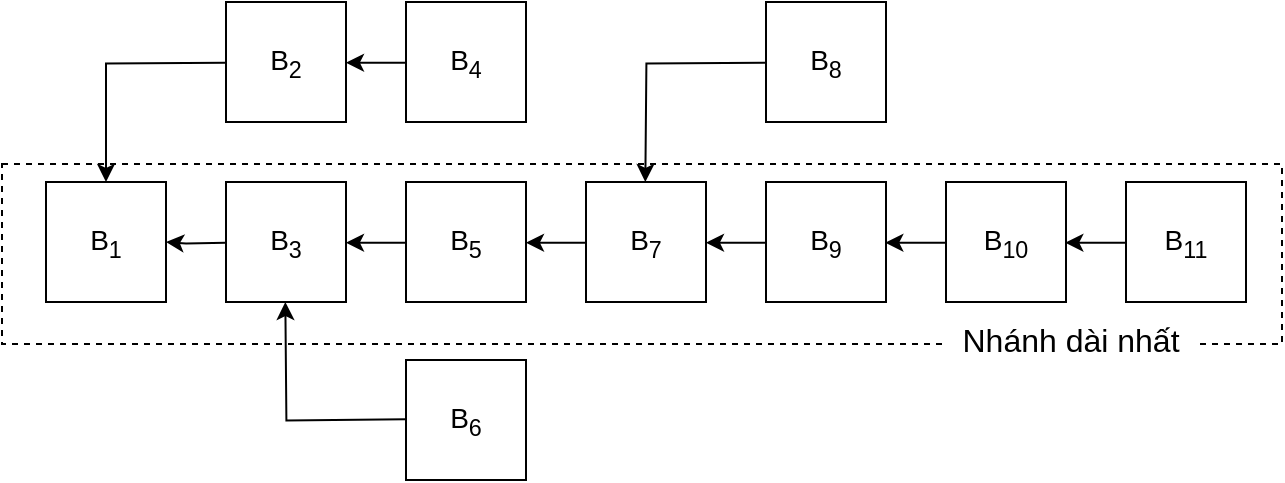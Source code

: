 <mxfile version="9.3.1" type="device" userAgent="Mozilla/5.0 (X11; Linux x86_64) AppleWebKit/537.36 (KHTML, like Gecko) draw.io/9.3.1 Chrome/66.0.336.181 Electron/3.0.6 Safari/537.36" editor="www.draw.io"><diagram id="JdvDR2dX4NFqWzeX9k5U" name="Page-1"><mxGraphModel dx="727" dy="443" grid="1" gridSize="10" guides="1" tooltips="1" connect="1" arrows="1" fold="1" page="1" pageScale="1" pageWidth="850" pageHeight="1100" background="#ffffff" math="0" shadow="0"><root><mxCell id="0"/><mxCell id="1" parent="0"/><mxCell id="4ul5O_Y3L702EczsxBXc-10" style="edgeStyle=orthogonalEdgeStyle;rounded=0;orthogonalLoop=1;jettySize=auto;html=1;" parent="1" target="4ul5O_Y3L702EczsxBXc-3" edge="1"><mxGeometry relative="1" as="geometry"><mxPoint x="230.0" y="210.333" as="sourcePoint"/></mxGeometry></mxCell><mxCell id="4ul5O_Y3L702EczsxBXc-13" style="edgeStyle=orthogonalEdgeStyle;rounded=0;orthogonalLoop=1;jettySize=auto;html=1;" parent="1" edge="1"><mxGeometry relative="1" as="geometry"><mxPoint x="320" y="210.333" as="sourcePoint"/><mxPoint x="290.0" y="210.333" as="targetPoint"/></mxGeometry></mxCell><mxCell id="4ul5O_Y3L702EczsxBXc-3" value="&lt;span style=&quot;font-size: 14px&quot;&gt;B&lt;sub&gt;1&lt;/sub&gt;&lt;/span&gt;&lt;br&gt;" style="rounded=0;whiteSpace=wrap;html=1;" parent="1" vertex="1"><mxGeometry x="140" y="180" width="60" height="60" as="geometry"/></mxCell><mxCell id="4ul5O_Y3L702EczsxBXc-11" style="edgeStyle=orthogonalEdgeStyle;rounded=0;orthogonalLoop=1;jettySize=auto;html=1;" parent="1" target="4ul5O_Y3L702EczsxBXc-3" edge="1"><mxGeometry relative="1" as="geometry"><mxPoint x="230.0" y="120.333" as="sourcePoint"/></mxGeometry></mxCell><mxCell id="4ul5O_Y3L702EczsxBXc-9" style="edgeStyle=orthogonalEdgeStyle;rounded=0;orthogonalLoop=1;jettySize=auto;html=1;" parent="1" edge="1"><mxGeometry relative="1" as="geometry"><mxPoint x="320" y="298.667" as="sourcePoint"/><mxPoint x="259.667" y="240" as="targetPoint"/></mxGeometry></mxCell><mxCell id="4ul5O_Y3L702EczsxBXc-14" style="edgeStyle=orthogonalEdgeStyle;rounded=0;orthogonalLoop=1;jettySize=auto;html=1;" parent="1" edge="1"><mxGeometry relative="1" as="geometry"><mxPoint x="410" y="210.333" as="sourcePoint"/><mxPoint x="380" y="210.333" as="targetPoint"/></mxGeometry></mxCell><mxCell id="4ul5O_Y3L702EczsxBXc-12" style="edgeStyle=orthogonalEdgeStyle;rounded=0;orthogonalLoop=1;jettySize=auto;html=1;" parent="1" edge="1"><mxGeometry relative="1" as="geometry"><mxPoint x="320" y="120.333" as="sourcePoint"/><mxPoint x="290.0" y="120.333" as="targetPoint"/></mxGeometry></mxCell><mxCell id="4ul5O_Y3L702EczsxBXc-15" style="edgeStyle=orthogonalEdgeStyle;rounded=0;orthogonalLoop=1;jettySize=auto;html=1;" parent="1" edge="1"><mxGeometry relative="1" as="geometry"><mxPoint x="500" y="210.333" as="sourcePoint"/><mxPoint x="470" y="210.333" as="targetPoint"/></mxGeometry></mxCell><mxCell id="4ul5O_Y3L702EczsxBXc-16" value="" style="rounded=1;whiteSpace=wrap;html=1;arcSize=0;fillColor=none;dashed=1;" parent="1" vertex="1"><mxGeometry x="118" y="171" width="640" height="90" as="geometry"/></mxCell><mxCell id="4ul5O_Y3L702EczsxBXc-17" value="Nhánh dài nhất" style="text;html=1;strokeColor=none;fillColor=#ffffff;align=center;verticalAlign=middle;whiteSpace=wrap;rounded=0;dashed=1;fontSize=16;" parent="1" vertex="1"><mxGeometry x="590" y="249" width="125" height="20" as="geometry"/></mxCell><mxCell id="4ul5O_Y3L702EczsxBXc-19" style="edgeStyle=orthogonalEdgeStyle;rounded=0;orthogonalLoop=1;jettySize=auto;html=1;entryX=1;entryY=0.5;entryDx=0;entryDy=0;fontSize=16;" parent="1" edge="1"><mxGeometry relative="1" as="geometry"><mxPoint x="590" y="210.333" as="sourcePoint"/><mxPoint x="559.667" y="210.333" as="targetPoint"/></mxGeometry></mxCell><mxCell id="4ul5O_Y3L702EczsxBXc-21" style="edgeStyle=orthogonalEdgeStyle;rounded=0;orthogonalLoop=1;jettySize=auto;html=1;fontSize=16;" parent="1" edge="1"><mxGeometry relative="1" as="geometry"><mxPoint x="500" y="120.333" as="sourcePoint"/><mxPoint x="439.667" y="180" as="targetPoint"/></mxGeometry></mxCell><mxCell id="4ul5O_Y3L702EczsxBXc-25" style="edgeStyle=orthogonalEdgeStyle;rounded=0;orthogonalLoop=1;jettySize=auto;html=1;entryX=1;entryY=0.5;entryDx=0;entryDy=0;fontSize=16;" parent="1" edge="1"><mxGeometry relative="1" as="geometry"><mxPoint x="680" y="210.333" as="sourcePoint"/><mxPoint x="649.667" y="210.333" as="targetPoint"/></mxGeometry></mxCell><mxCell id="2" value="&lt;span style=&quot;font-size: 14px&quot;&gt;B&lt;sub&gt;3&lt;/sub&gt;&lt;/span&gt;&lt;br&gt;" style="rounded=0;whiteSpace=wrap;html=1;" vertex="1" parent="1"><mxGeometry x="230" y="180" width="60" height="60" as="geometry"/></mxCell><mxCell id="3" value="&lt;span style=&quot;font-size: 14px&quot;&gt;B&lt;sub&gt;2&lt;/sub&gt;&lt;/span&gt;&lt;br&gt;" style="rounded=0;whiteSpace=wrap;html=1;" vertex="1" parent="1"><mxGeometry x="230" y="90" width="60" height="60" as="geometry"/></mxCell><mxCell id="4" value="&lt;span style=&quot;font-size: 14px&quot;&gt;B&lt;sub&gt;6&lt;/sub&gt;&lt;/span&gt;&lt;br&gt;" style="rounded=0;whiteSpace=wrap;html=1;" vertex="1" parent="1"><mxGeometry x="320" y="269" width="60" height="60" as="geometry"/></mxCell><mxCell id="5" value="&lt;span style=&quot;font-size: 14px&quot;&gt;B&lt;sub&gt;5&lt;/sub&gt;&lt;/span&gt;&lt;br&gt;" style="rounded=0;whiteSpace=wrap;html=1;" vertex="1" parent="1"><mxGeometry x="320" y="180" width="60" height="60" as="geometry"/></mxCell><mxCell id="8" value="&lt;span style=&quot;font-size: 14px&quot;&gt;B&lt;sub&gt;4&lt;/sub&gt;&lt;/span&gt;&lt;br&gt;" style="rounded=0;whiteSpace=wrap;html=1;" vertex="1" parent="1"><mxGeometry x="320" y="90" width="60" height="60" as="geometry"/></mxCell><mxCell id="9" value="&lt;span style=&quot;font-size: 14px&quot;&gt;B&lt;sub&gt;7&lt;/sub&gt;&lt;/span&gt;&lt;br&gt;" style="rounded=0;whiteSpace=wrap;html=1;" vertex="1" parent="1"><mxGeometry x="410" y="180" width="60" height="60" as="geometry"/></mxCell><mxCell id="10" value="&lt;span style=&quot;font-size: 14px&quot;&gt;B&lt;sub&gt;9&lt;/sub&gt;&lt;/span&gt;&lt;br&gt;" style="rounded=0;whiteSpace=wrap;html=1;" vertex="1" parent="1"><mxGeometry x="500" y="180" width="60" height="60" as="geometry"/></mxCell><mxCell id="11" value="&lt;span style=&quot;font-size: 14px&quot;&gt;B&lt;sub&gt;8&lt;/sub&gt;&lt;/span&gt;&lt;br&gt;" style="rounded=0;whiteSpace=wrap;html=1;" vertex="1" parent="1"><mxGeometry x="500" y="90" width="60" height="60" as="geometry"/></mxCell><mxCell id="12" value="&lt;span style=&quot;font-size: 14px&quot;&gt;B&lt;sub&gt;10&lt;/sub&gt;&lt;/span&gt;&lt;br&gt;" style="rounded=0;whiteSpace=wrap;html=1;" vertex="1" parent="1"><mxGeometry x="590" y="180" width="60" height="60" as="geometry"/></mxCell><mxCell id="13" value="&lt;span style=&quot;font-size: 14px&quot;&gt;B&lt;sub&gt;11&lt;/sub&gt;&lt;/span&gt;&lt;br&gt;" style="rounded=0;whiteSpace=wrap;html=1;" vertex="1" parent="1"><mxGeometry x="680" y="180" width="60" height="60" as="geometry"/></mxCell></root></mxGraphModel></diagram></mxfile>